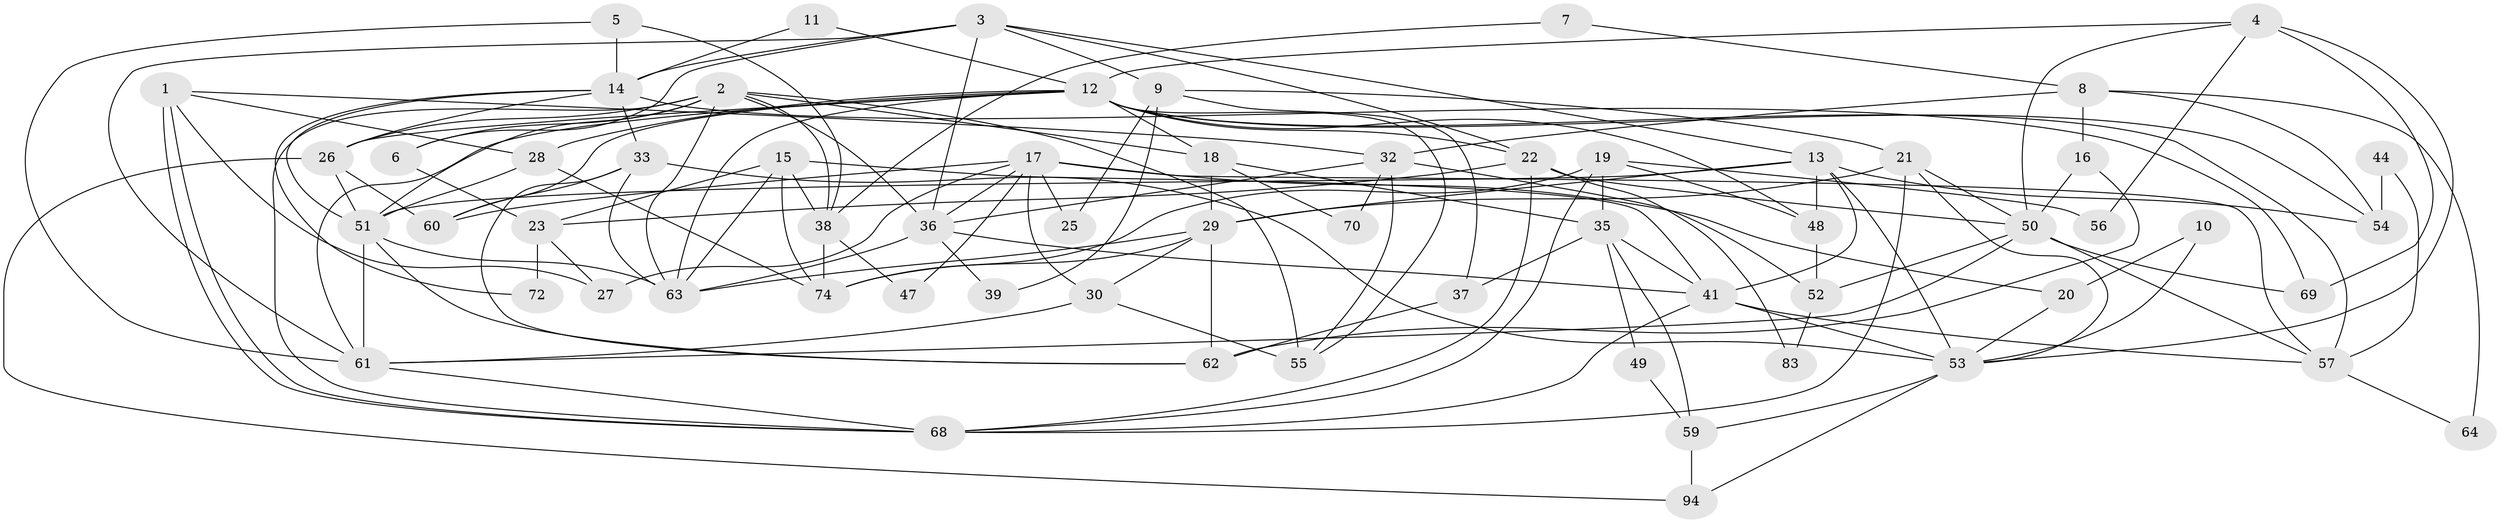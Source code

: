 // Generated by graph-tools (version 1.1) at 2025/24/03/03/25 07:24:03]
// undirected, 62 vertices, 149 edges
graph export_dot {
graph [start="1"]
  node [color=gray90,style=filled];
  1 [super="+42"];
  2 [super="+85"];
  3 [super="+82"];
  4 [super="+78"];
  5;
  6;
  7;
  8 [super="+40"];
  9 [super="+31"];
  10;
  11;
  12 [super="+34"];
  13 [super="+46"];
  14 [super="+24"];
  15 [super="+93"];
  16;
  17 [super="+92"];
  18 [super="+87"];
  19 [super="+66"];
  20;
  21;
  22 [super="+84"];
  23 [super="+73"];
  25;
  26;
  27;
  28;
  29;
  30 [super="+45"];
  32;
  33;
  35 [super="+89"];
  36 [super="+86"];
  37;
  38 [super="+91"];
  39;
  41 [super="+43"];
  44;
  47;
  48;
  49;
  50;
  51 [super="+71"];
  52 [super="+58"];
  53 [super="+77"];
  54;
  55 [super="+88"];
  56;
  57 [super="+79"];
  59 [super="+81"];
  60 [super="+76"];
  61 [super="+67"];
  62 [super="+80"];
  63 [super="+65"];
  64;
  68 [super="+90"];
  69;
  70;
  72;
  74 [super="+75"];
  83;
  94;
  1 -- 68;
  1 -- 68;
  1 -- 27;
  1 -- 32;
  1 -- 28;
  2 -- 26;
  2 -- 36;
  2 -- 6;
  2 -- 18;
  2 -- 55;
  2 -- 51;
  2 -- 68;
  2 -- 38;
  2 -- 63;
  3 -- 61;
  3 -- 22;
  3 -- 36;
  3 -- 6;
  3 -- 9;
  3 -- 13;
  3 -- 14;
  4 -- 50;
  4 -- 56 [weight=2];
  4 -- 12;
  4 -- 69;
  4 -- 53;
  5 -- 61;
  5 -- 14;
  5 -- 38;
  6 -- 23;
  7 -- 8;
  7 -- 38;
  8 -- 32 [weight=2];
  8 -- 64;
  8 -- 16;
  8 -- 54;
  9 -- 21;
  9 -- 25 [weight=2];
  9 -- 37;
  9 -- 39;
  10 -- 53;
  10 -- 20;
  11 -- 14;
  11 -- 12;
  12 -- 18;
  12 -- 54;
  12 -- 26;
  12 -- 48;
  12 -- 61;
  12 -- 55;
  12 -- 28;
  12 -- 22;
  12 -- 57;
  12 -- 60;
  12 -- 63;
  13 -- 41;
  13 -- 54;
  13 -- 48;
  13 -- 51;
  13 -- 53;
  13 -- 29;
  14 -- 69;
  14 -- 33;
  14 -- 51;
  14 -- 72;
  14 -- 26;
  15 -- 23;
  15 -- 38;
  15 -- 41;
  15 -- 74;
  15 -- 63;
  16 -- 50;
  16 -- 62;
  17 -- 60 [weight=2];
  17 -- 27;
  17 -- 47;
  17 -- 20;
  17 -- 25;
  17 -- 57;
  17 -- 30;
  17 -- 36;
  18 -- 70;
  18 -- 29;
  18 -- 35;
  19 -- 56;
  19 -- 48;
  19 -- 74;
  19 -- 68;
  19 -- 35;
  20 -- 53;
  21 -- 50;
  21 -- 29;
  21 -- 53;
  21 -- 68;
  22 -- 50;
  22 -- 68;
  22 -- 83;
  22 -- 23;
  23 -- 72;
  23 -- 27;
  26 -- 60;
  26 -- 94;
  26 -- 51;
  28 -- 51;
  28 -- 74;
  29 -- 63;
  29 -- 62;
  29 -- 74;
  29 -- 30;
  30 -- 55;
  30 -- 61;
  32 -- 70;
  32 -- 55;
  32 -- 36;
  32 -- 52;
  33 -- 53;
  33 -- 60;
  33 -- 62;
  33 -- 63;
  35 -- 37;
  35 -- 49;
  35 -- 59;
  35 -- 41;
  36 -- 63;
  36 -- 41;
  36 -- 39;
  37 -- 62;
  38 -- 74;
  38 -- 47;
  41 -- 53;
  41 -- 68;
  41 -- 57 [weight=2];
  44 -- 57 [weight=2];
  44 -- 54;
  48 -- 52;
  49 -- 59;
  50 -- 69;
  50 -- 57;
  50 -- 61;
  50 -- 52;
  51 -- 61;
  51 -- 62;
  51 -- 63;
  52 -- 83;
  53 -- 94;
  53 -- 59;
  57 -- 64;
  59 -- 94;
  61 -- 68;
}
